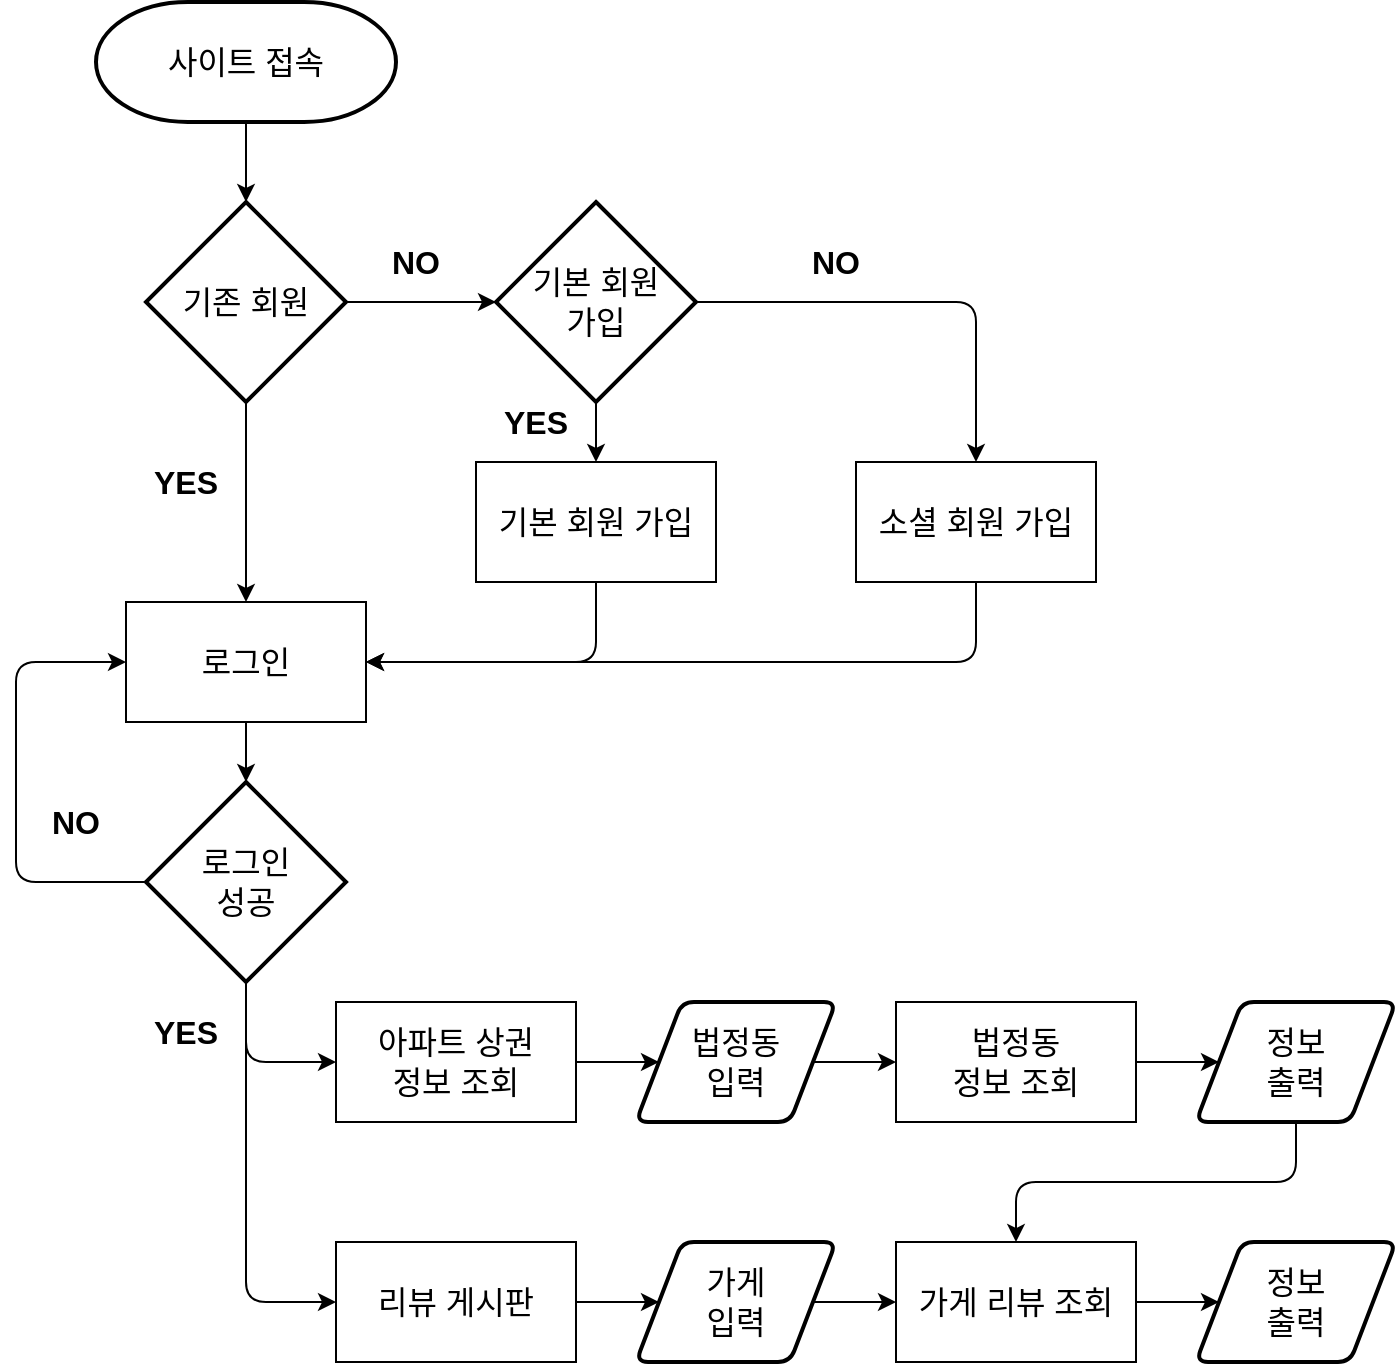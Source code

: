 <mxfile version="15.0.3" type="device"><diagram id="yi110SmOTa3jKW105_J8" name="Page-1"><mxGraphModel dx="1422" dy="777" grid="1" gridSize="10" guides="1" tooltips="1" connect="1" arrows="1" fold="1" page="1" pageScale="1" pageWidth="827" pageHeight="1169" math="0" shadow="0"><root><mxCell id="0"/><mxCell id="1" parent="0"/><mxCell id="ycvbehOOmXfHvq0O8fGL-1" value="&lt;font style=&quot;font-size: 16px&quot;&gt;사이트 접속&lt;/font&gt;" style="strokeWidth=2;html=1;shape=mxgraph.flowchart.terminator;whiteSpace=wrap;" vertex="1" parent="1"><mxGeometry x="80" y="70" width="150" height="60" as="geometry"/></mxCell><mxCell id="ycvbehOOmXfHvq0O8fGL-2" value="&lt;font style=&quot;font-size: 16px&quot;&gt;기존 회원&lt;/font&gt;" style="strokeWidth=2;html=1;shape=mxgraph.flowchart.decision;whiteSpace=wrap;" vertex="1" parent="1"><mxGeometry x="105" y="170" width="100" height="100" as="geometry"/></mxCell><mxCell id="ycvbehOOmXfHvq0O8fGL-3" value="" style="endArrow=classic;html=1;exitX=0.5;exitY=1;exitDx=0;exitDy=0;exitPerimeter=0;entryX=0.5;entryY=0;entryDx=0;entryDy=0;entryPerimeter=0;" edge="1" parent="1" source="ycvbehOOmXfHvq0O8fGL-1" target="ycvbehOOmXfHvq0O8fGL-2"><mxGeometry width="50" height="50" relative="1" as="geometry"><mxPoint x="160" y="360" as="sourcePoint"/><mxPoint x="210" y="310" as="targetPoint"/></mxGeometry></mxCell><mxCell id="ycvbehOOmXfHvq0O8fGL-4" value="" style="endArrow=classic;html=1;exitX=1;exitY=0.5;exitDx=0;exitDy=0;exitPerimeter=0;entryX=0;entryY=0.5;entryDx=0;entryDy=0;entryPerimeter=0;" edge="1" parent="1" source="ycvbehOOmXfHvq0O8fGL-2" target="ycvbehOOmXfHvq0O8fGL-12"><mxGeometry width="50" height="50" relative="1" as="geometry"><mxPoint x="150" y="450" as="sourcePoint"/><mxPoint x="290" y="220" as="targetPoint"/></mxGeometry></mxCell><mxCell id="ycvbehOOmXfHvq0O8fGL-6" value="&lt;font style=&quot;font-size: 16px&quot;&gt;&lt;b&gt;NO&lt;/b&gt;&lt;/font&gt;" style="text;html=1;strokeColor=none;fillColor=none;align=center;verticalAlign=middle;whiteSpace=wrap;rounded=0;strokeWidth=6;" vertex="1" parent="1"><mxGeometry x="220" y="190" width="40" height="20" as="geometry"/></mxCell><mxCell id="ycvbehOOmXfHvq0O8fGL-8" value="&lt;font style=&quot;font-size: 16px&quot;&gt;&lt;b&gt;YES&lt;/b&gt;&lt;/font&gt;" style="text;html=1;strokeColor=none;fillColor=none;align=center;verticalAlign=middle;whiteSpace=wrap;rounded=0;strokeWidth=6;" vertex="1" parent="1"><mxGeometry x="105" y="300" width="40" height="20" as="geometry"/></mxCell><mxCell id="ycvbehOOmXfHvq0O8fGL-9" value="&lt;font style=&quot;font-size: 16px&quot;&gt;로그인&lt;/font&gt;" style="rounded=0;whiteSpace=wrap;html=1;" vertex="1" parent="1"><mxGeometry x="95" y="370" width="120" height="60" as="geometry"/></mxCell><mxCell id="ycvbehOOmXfHvq0O8fGL-10" value="" style="endArrow=classic;html=1;exitX=0.5;exitY=1;exitDx=0;exitDy=0;exitPerimeter=0;entryX=0.5;entryY=0;entryDx=0;entryDy=0;" edge="1" parent="1" source="ycvbehOOmXfHvq0O8fGL-2" target="ycvbehOOmXfHvq0O8fGL-9"><mxGeometry width="50" height="50" relative="1" as="geometry"><mxPoint x="215" y="230" as="sourcePoint"/><mxPoint x="300" y="230" as="targetPoint"/></mxGeometry></mxCell><mxCell id="ycvbehOOmXfHvq0O8fGL-12" value="&lt;span style=&quot;font-size: 16px&quot;&gt;기본 회원&lt;br&gt;가입&lt;/span&gt;" style="strokeWidth=2;html=1;shape=mxgraph.flowchart.decision;whiteSpace=wrap;" vertex="1" parent="1"><mxGeometry x="280" y="170" width="100" height="100" as="geometry"/></mxCell><mxCell id="ycvbehOOmXfHvq0O8fGL-15" value="&lt;font style=&quot;font-size: 16px&quot;&gt;기본 회원 가입&lt;/font&gt;" style="rounded=0;whiteSpace=wrap;html=1;" vertex="1" parent="1"><mxGeometry x="270" y="300" width="120" height="60" as="geometry"/></mxCell><mxCell id="ycvbehOOmXfHvq0O8fGL-16" value="&lt;font style=&quot;font-size: 16px&quot;&gt;소셜 회원 가입&lt;/font&gt;" style="rounded=0;whiteSpace=wrap;html=1;" vertex="1" parent="1"><mxGeometry x="460" y="300" width="120" height="60" as="geometry"/></mxCell><mxCell id="ycvbehOOmXfHvq0O8fGL-19" value="" style="endArrow=classic;html=1;exitX=0.5;exitY=1;exitDx=0;exitDy=0;exitPerimeter=0;entryX=0.5;entryY=0;entryDx=0;entryDy=0;" edge="1" parent="1" source="ycvbehOOmXfHvq0O8fGL-12" target="ycvbehOOmXfHvq0O8fGL-15"><mxGeometry width="50" height="50" relative="1" as="geometry"><mxPoint x="215" y="230" as="sourcePoint"/><mxPoint x="290" y="230" as="targetPoint"/></mxGeometry></mxCell><mxCell id="ycvbehOOmXfHvq0O8fGL-20" value="" style="endArrow=classic;html=1;exitX=1;exitY=0.5;exitDx=0;exitDy=0;exitPerimeter=0;entryX=0.5;entryY=0;entryDx=0;entryDy=0;" edge="1" parent="1" source="ycvbehOOmXfHvq0O8fGL-12" target="ycvbehOOmXfHvq0O8fGL-16"><mxGeometry width="50" height="50" relative="1" as="geometry"><mxPoint x="225" y="240" as="sourcePoint"/><mxPoint x="300" y="240" as="targetPoint"/><Array as="points"><mxPoint x="520" y="220"/></Array></mxGeometry></mxCell><mxCell id="ycvbehOOmXfHvq0O8fGL-24" value="" style="endArrow=classic;html=1;exitX=0.5;exitY=1;exitDx=0;exitDy=0;entryX=1;entryY=0.5;entryDx=0;entryDy=0;" edge="1" parent="1" source="ycvbehOOmXfHvq0O8fGL-15" target="ycvbehOOmXfHvq0O8fGL-9"><mxGeometry width="50" height="50" relative="1" as="geometry"><mxPoint x="329.5" y="320" as="sourcePoint"/><mxPoint x="329.5" y="500" as="targetPoint"/><Array as="points"><mxPoint x="330" y="400"/></Array></mxGeometry></mxCell><mxCell id="ycvbehOOmXfHvq0O8fGL-25" value="" style="endArrow=classic;html=1;exitX=0.5;exitY=1;exitDx=0;exitDy=0;entryX=1;entryY=0.5;entryDx=0;entryDy=0;" edge="1" parent="1" source="ycvbehOOmXfHvq0O8fGL-16" target="ycvbehOOmXfHvq0O8fGL-9"><mxGeometry width="50" height="50" relative="1" as="geometry"><mxPoint x="175" y="290" as="sourcePoint"/><mxPoint x="175" y="470" as="targetPoint"/><Array as="points"><mxPoint x="520" y="400"/></Array></mxGeometry></mxCell><mxCell id="ycvbehOOmXfHvq0O8fGL-26" value="&lt;span style=&quot;font-size: 16px&quot;&gt;로그인&lt;br&gt;성공&lt;/span&gt;" style="strokeWidth=2;html=1;shape=mxgraph.flowchart.decision;whiteSpace=wrap;" vertex="1" parent="1"><mxGeometry x="105" y="460" width="100" height="100" as="geometry"/></mxCell><mxCell id="ycvbehOOmXfHvq0O8fGL-27" value="" style="endArrow=classic;html=1;exitX=0.5;exitY=1;exitDx=0;exitDy=0;entryX=0.5;entryY=0;entryDx=0;entryDy=0;entryPerimeter=0;" edge="1" parent="1" source="ycvbehOOmXfHvq0O8fGL-9" target="ycvbehOOmXfHvq0O8fGL-26"><mxGeometry width="50" height="50" relative="1" as="geometry"><mxPoint x="280" y="480" as="sourcePoint"/><mxPoint x="280" y="620" as="targetPoint"/></mxGeometry></mxCell><mxCell id="ycvbehOOmXfHvq0O8fGL-28" value="&lt;font style=&quot;font-size: 16px&quot;&gt;&lt;b&gt;YES&lt;/b&gt;&lt;/font&gt;" style="text;html=1;strokeColor=none;fillColor=none;align=center;verticalAlign=middle;whiteSpace=wrap;rounded=0;strokeWidth=6;" vertex="1" parent="1"><mxGeometry x="105" y="575" width="40" height="20" as="geometry"/></mxCell><mxCell id="ycvbehOOmXfHvq0O8fGL-29" value="" style="endArrow=classic;html=1;exitX=0.5;exitY=1;exitDx=0;exitDy=0;exitPerimeter=0;entryX=0;entryY=0.5;entryDx=0;entryDy=0;" edge="1" parent="1" source="ycvbehOOmXfHvq0O8fGL-26" target="ycvbehOOmXfHvq0O8fGL-33"><mxGeometry width="50" height="50" relative="1" as="geometry"><mxPoint x="154.5" y="620" as="sourcePoint"/><mxPoint x="155" y="670" as="targetPoint"/><Array as="points"><mxPoint x="155" y="600"/></Array></mxGeometry></mxCell><mxCell id="ycvbehOOmXfHvq0O8fGL-31" value="" style="endArrow=classic;html=1;exitX=0;exitY=0.5;exitDx=0;exitDy=0;exitPerimeter=0;entryX=0;entryY=0.5;entryDx=0;entryDy=0;" edge="1" parent="1" source="ycvbehOOmXfHvq0O8fGL-26" target="ycvbehOOmXfHvq0O8fGL-9"><mxGeometry width="50" height="50" relative="1" as="geometry"><mxPoint x="30" y="550" as="sourcePoint"/><mxPoint x="30" y="620" as="targetPoint"/><Array as="points"><mxPoint x="40" y="510"/><mxPoint x="40" y="440"/><mxPoint x="40" y="400"/></Array></mxGeometry></mxCell><mxCell id="ycvbehOOmXfHvq0O8fGL-32" value="&lt;font style=&quot;font-size: 16px&quot;&gt;&lt;b&gt;NO&lt;/b&gt;&lt;/font&gt;" style="text;html=1;strokeColor=none;fillColor=none;align=center;verticalAlign=middle;whiteSpace=wrap;rounded=0;strokeWidth=6;" vertex="1" parent="1"><mxGeometry x="50" y="470" width="40" height="20" as="geometry"/></mxCell><mxCell id="ycvbehOOmXfHvq0O8fGL-33" value="&lt;span style=&quot;font-size: 16px&quot;&gt;아파트 상권&lt;br&gt;정보 조회&lt;/span&gt;" style="rounded=0;whiteSpace=wrap;html=1;" vertex="1" parent="1"><mxGeometry x="200" y="570" width="120" height="60" as="geometry"/></mxCell><mxCell id="ycvbehOOmXfHvq0O8fGL-34" value="&lt;span style=&quot;font-size: 16px&quot;&gt;리뷰 게시판&lt;/span&gt;" style="rounded=0;whiteSpace=wrap;html=1;" vertex="1" parent="1"><mxGeometry x="200" y="690" width="120" height="60" as="geometry"/></mxCell><mxCell id="ycvbehOOmXfHvq0O8fGL-35" value="" style="endArrow=classic;html=1;exitX=0.5;exitY=1;exitDx=0;exitDy=0;exitPerimeter=0;entryX=0;entryY=0.5;entryDx=0;entryDy=0;" edge="1" parent="1" source="ycvbehOOmXfHvq0O8fGL-26" target="ycvbehOOmXfHvq0O8fGL-34"><mxGeometry width="50" height="50" relative="1" as="geometry"><mxPoint x="95" y="730" as="sourcePoint"/><mxPoint x="95" y="800" as="targetPoint"/><Array as="points"><mxPoint x="155" y="720"/></Array></mxGeometry></mxCell><mxCell id="ycvbehOOmXfHvq0O8fGL-36" value="" style="endArrow=classic;html=1;exitX=1;exitY=0.5;exitDx=0;exitDy=0;entryX=0;entryY=0.5;entryDx=0;entryDy=0;" edge="1" parent="1" source="ycvbehOOmXfHvq0O8fGL-33" target="ycvbehOOmXfHvq0O8fGL-41"><mxGeometry width="50" height="50" relative="1" as="geometry"><mxPoint x="510" y="550" as="sourcePoint"/><mxPoint x="390" y="600" as="targetPoint"/></mxGeometry></mxCell><mxCell id="ycvbehOOmXfHvq0O8fGL-39" value="&lt;font style=&quot;font-size: 16px&quot;&gt;&lt;b&gt;YES&lt;/b&gt;&lt;/font&gt;" style="text;html=1;strokeColor=none;fillColor=none;align=center;verticalAlign=middle;whiteSpace=wrap;rounded=0;strokeWidth=6;" vertex="1" parent="1"><mxGeometry x="280" y="270" width="40" height="20" as="geometry"/></mxCell><mxCell id="ycvbehOOmXfHvq0O8fGL-40" value="&lt;font style=&quot;font-size: 16px&quot;&gt;&lt;b&gt;NO&lt;/b&gt;&lt;/font&gt;" style="text;html=1;strokeColor=none;fillColor=none;align=center;verticalAlign=middle;whiteSpace=wrap;rounded=0;strokeWidth=6;" vertex="1" parent="1"><mxGeometry x="430" y="190" width="40" height="20" as="geometry"/></mxCell><mxCell id="ycvbehOOmXfHvq0O8fGL-41" value="&lt;span style=&quot;font-size: 16px&quot;&gt;법정동&lt;br&gt;입력&lt;br&gt;&lt;/span&gt;" style="shape=parallelogram;html=1;strokeWidth=2;perimeter=parallelogramPerimeter;whiteSpace=wrap;rounded=1;arcSize=12;size=0.23;" vertex="1" parent="1"><mxGeometry x="350" y="570" width="100" height="60" as="geometry"/></mxCell><mxCell id="ycvbehOOmXfHvq0O8fGL-42" value="&lt;span style=&quot;font-size: 16px&quot;&gt;법정동&lt;br&gt;정보 조회&lt;/span&gt;" style="rounded=0;whiteSpace=wrap;html=1;" vertex="1" parent="1"><mxGeometry x="480" y="570" width="120" height="60" as="geometry"/></mxCell><mxCell id="ycvbehOOmXfHvq0O8fGL-43" value="" style="endArrow=classic;html=1;exitX=1;exitY=0.5;exitDx=0;exitDy=0;entryX=0;entryY=0.5;entryDx=0;entryDy=0;" edge="1" parent="1" source="ycvbehOOmXfHvq0O8fGL-41" target="ycvbehOOmXfHvq0O8fGL-42"><mxGeometry width="50" height="50" relative="1" as="geometry"><mxPoint x="330" y="610" as="sourcePoint"/><mxPoint x="401.5" y="610" as="targetPoint"/></mxGeometry></mxCell><mxCell id="ycvbehOOmXfHvq0O8fGL-44" value="&lt;span style=&quot;font-size: 16px&quot;&gt;정보&lt;br&gt;출력&lt;br&gt;&lt;/span&gt;" style="shape=parallelogram;html=1;strokeWidth=2;perimeter=parallelogramPerimeter;whiteSpace=wrap;rounded=1;arcSize=12;size=0.23;" vertex="1" parent="1"><mxGeometry x="630" y="570" width="100" height="60" as="geometry"/></mxCell><mxCell id="ycvbehOOmXfHvq0O8fGL-46" value="&lt;span style=&quot;font-size: 16px&quot;&gt;가게&lt;br&gt;입력&lt;br&gt;&lt;/span&gt;" style="shape=parallelogram;html=1;strokeWidth=2;perimeter=parallelogramPerimeter;whiteSpace=wrap;rounded=1;arcSize=12;size=0.23;" vertex="1" parent="1"><mxGeometry x="350" y="690" width="100" height="60" as="geometry"/></mxCell><mxCell id="ycvbehOOmXfHvq0O8fGL-47" value="" style="endArrow=classic;html=1;exitX=1;exitY=0.5;exitDx=0;exitDy=0;entryX=0;entryY=0.5;entryDx=0;entryDy=0;" edge="1" parent="1" source="ycvbehOOmXfHvq0O8fGL-34" target="ycvbehOOmXfHvq0O8fGL-46"><mxGeometry width="50" height="50" relative="1" as="geometry"><mxPoint x="330" y="670" as="sourcePoint"/><mxPoint x="371.5" y="670" as="targetPoint"/></mxGeometry></mxCell><mxCell id="ycvbehOOmXfHvq0O8fGL-48" value="&lt;span style=&quot;font-size: 16px&quot;&gt;가게 리뷰 조회&lt;/span&gt;" style="rounded=0;whiteSpace=wrap;html=1;" vertex="1" parent="1"><mxGeometry x="480" y="690" width="120" height="60" as="geometry"/></mxCell><mxCell id="ycvbehOOmXfHvq0O8fGL-49" value="" style="endArrow=classic;html=1;exitX=1;exitY=0.5;exitDx=0;exitDy=0;entryX=0;entryY=0.5;entryDx=0;entryDy=0;" edge="1" parent="1" source="ycvbehOOmXfHvq0O8fGL-46" target="ycvbehOOmXfHvq0O8fGL-48"><mxGeometry width="50" height="50" relative="1" as="geometry"><mxPoint x="448.5" y="610" as="sourcePoint"/><mxPoint x="490" y="610" as="targetPoint"/></mxGeometry></mxCell><mxCell id="ycvbehOOmXfHvq0O8fGL-51" value="&lt;span style=&quot;font-size: 16px&quot;&gt;정보&lt;br&gt;출력&lt;br&gt;&lt;/span&gt;" style="shape=parallelogram;html=1;strokeWidth=2;perimeter=parallelogramPerimeter;whiteSpace=wrap;rounded=1;arcSize=12;size=0.23;" vertex="1" parent="1"><mxGeometry x="630" y="690" width="100" height="60" as="geometry"/></mxCell><mxCell id="ycvbehOOmXfHvq0O8fGL-53" value="" style="endArrow=classic;html=1;exitX=1;exitY=0.5;exitDx=0;exitDy=0;entryX=0;entryY=0.5;entryDx=0;entryDy=0;" edge="1" parent="1" source="ycvbehOOmXfHvq0O8fGL-48" target="ycvbehOOmXfHvq0O8fGL-51"><mxGeometry width="50" height="50" relative="1" as="geometry"><mxPoint x="610" y="610" as="sourcePoint"/><mxPoint x="651.5" y="610" as="targetPoint"/></mxGeometry></mxCell><mxCell id="ycvbehOOmXfHvq0O8fGL-54" value="" style="endArrow=classic;html=1;exitX=0.5;exitY=1;exitDx=0;exitDy=0;entryX=0.5;entryY=0;entryDx=0;entryDy=0;" edge="1" parent="1" source="ycvbehOOmXfHvq0O8fGL-44" target="ycvbehOOmXfHvq0O8fGL-48"><mxGeometry width="50" height="50" relative="1" as="geometry"><mxPoint x="570" y="480" as="sourcePoint"/><mxPoint x="570" y="510" as="targetPoint"/><Array as="points"><mxPoint x="680" y="660"/><mxPoint x="540" y="660"/></Array></mxGeometry></mxCell><mxCell id="ycvbehOOmXfHvq0O8fGL-55" value="" style="endArrow=classic;html=1;exitX=1;exitY=0.5;exitDx=0;exitDy=0;entryX=0;entryY=0.5;entryDx=0;entryDy=0;" edge="1" parent="1" source="ycvbehOOmXfHvq0O8fGL-42" target="ycvbehOOmXfHvq0O8fGL-44"><mxGeometry width="50" height="50" relative="1" as="geometry"><mxPoint x="175" y="450" as="sourcePoint"/><mxPoint x="175" y="480" as="targetPoint"/></mxGeometry></mxCell></root></mxGraphModel></diagram></mxfile>